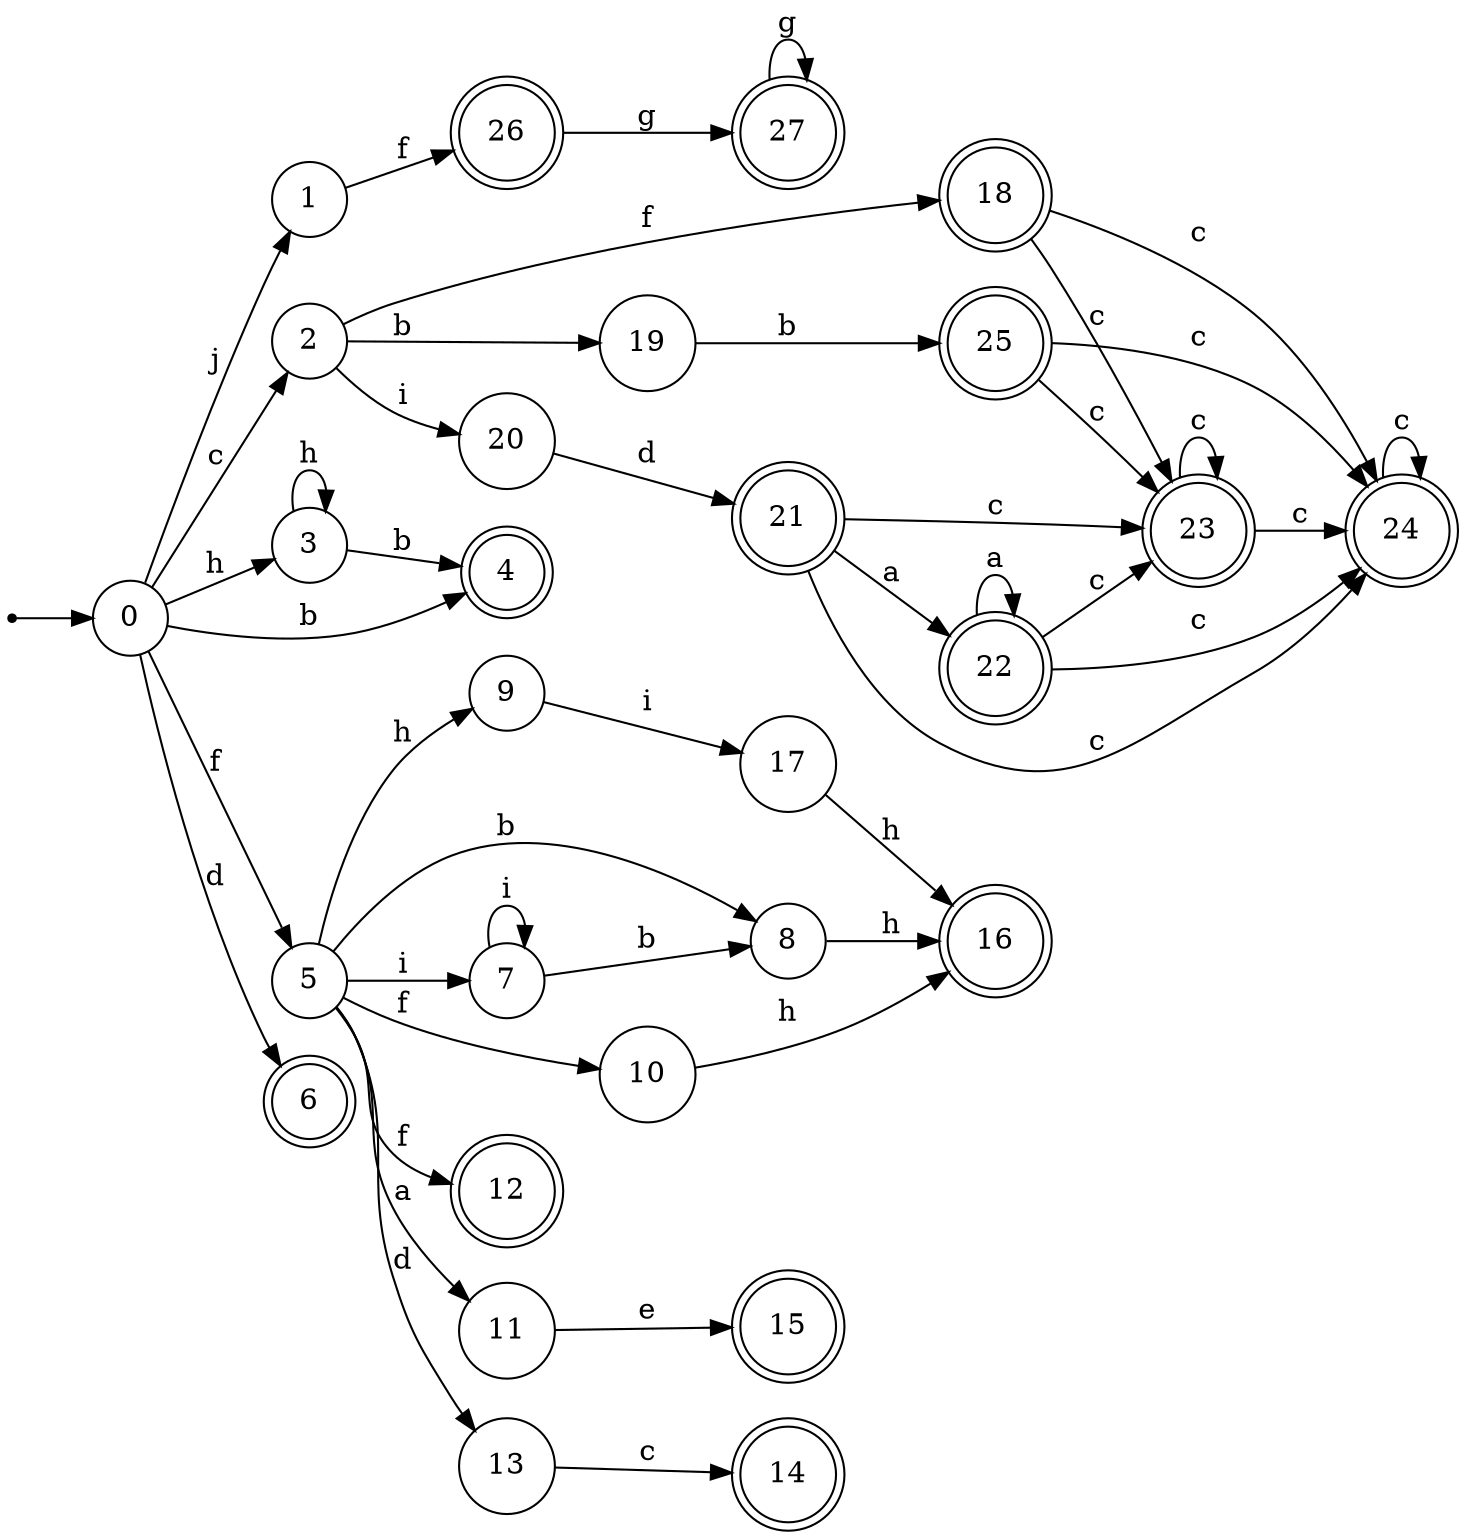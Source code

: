 digraph finite_state_machine {
rankdir=LR;
size="20,20";
node [shape = point]; "dummy0"
node [shape = circle]; "0";
"dummy0" -> "0";
node [shape = circle]; "1";
node [shape = circle]; "2";
node [shape = circle]; "3";
node [shape = doublecircle]; "4";node [shape = circle]; "5";
node [shape = doublecircle]; "6";node [shape = circle]; "7";
node [shape = circle]; "8";
node [shape = circle]; "9";
node [shape = circle]; "10";
node [shape = circle]; "11";
node [shape = doublecircle]; "12";node [shape = circle]; "13";
node [shape = doublecircle]; "14";node [shape = doublecircle]; "15";node [shape = doublecircle]; "16";node [shape = circle]; "17";
node [shape = doublecircle]; "18";node [shape = circle]; "19";
node [shape = circle]; "20";
node [shape = doublecircle]; "21";node [shape = doublecircle]; "22";node [shape = doublecircle]; "23";node [shape = doublecircle]; "24";node [shape = doublecircle]; "25";node [shape = doublecircle]; "26";node [shape = doublecircle]; "27";"0" -> "1" [label = "j"];
 "0" -> "2" [label = "c"];
 "0" -> "3" [label = "h"];
 "0" -> "4" [label = "b"];
 "0" -> "5" [label = "f"];
 "0" -> "6" [label = "d"];
 "5" -> "7" [label = "i"];
 "5" -> "8" [label = "b"];
 "5" -> "9" [label = "h"];
 "5" -> "10" [label = "f"];
 "5" -> "12" [label = "f"];
 "5" -> "11" [label = "a"];
 "5" -> "13" [label = "d"];
 "13" -> "14" [label = "c"];
 "11" -> "15" [label = "e"];
 "10" -> "16" [label = "h"];
 "9" -> "17" [label = "i"];
 "17" -> "16" [label = "h"];
 "8" -> "16" [label = "h"];
 "7" -> "7" [label = "i"];
 "7" -> "8" [label = "b"];
 "3" -> "3" [label = "h"];
 "3" -> "4" [label = "b"];
 "2" -> "18" [label = "f"];
 "2" -> "19" [label = "b"];
 "2" -> "20" [label = "i"];
 "20" -> "21" [label = "d"];
 "21" -> "22" [label = "a"];
 "21" -> "24" [label = "c"];
 "21" -> "23" [label = "c"];
 "24" -> "24" [label = "c"];
 "23" -> "24" [label = "c"];
 "23" -> "23" [label = "c"];
 "22" -> "22" [label = "a"];
 "22" -> "24" [label = "c"];
 "22" -> "23" [label = "c"];
 "19" -> "25" [label = "b"];
 "25" -> "24" [label = "c"];
 "25" -> "23" [label = "c"];
 "18" -> "24" [label = "c"];
 "18" -> "23" [label = "c"];
 "1" -> "26" [label = "f"];
 "26" -> "27" [label = "g"];
 "27" -> "27" [label = "g"];
 }
